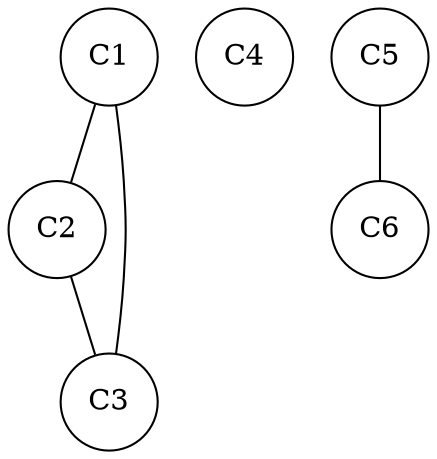graph intervalgraph { 
C1 [label="C1" shape=circle ]
C1--C2
C1--C3
C2 [label="C2" shape=circle ]
C2--C3
C3 [label="C3" shape=circle ]
C4 [label="C4" shape=circle ]
C5 [label="C5" shape=circle ]
C5--C6
C6 [label="C6" shape=circle ]
}
